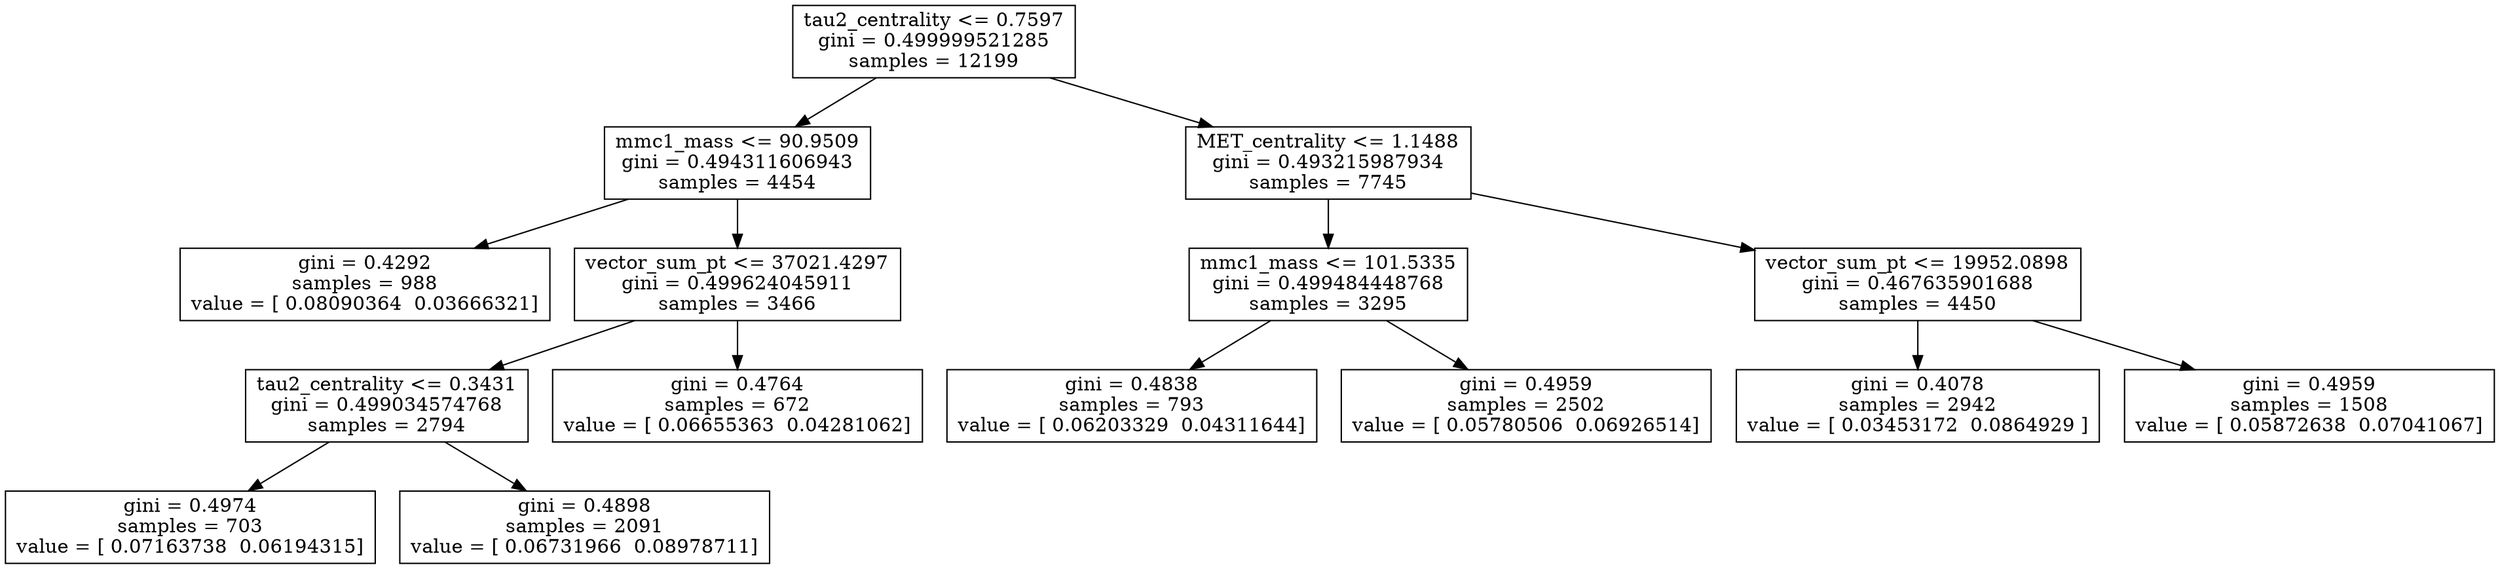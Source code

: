 digraph Tree {
0 [label="tau2_centrality <= 0.7597\ngini = 0.499999521285\nsamples = 12199", shape="box"] ;
1 [label="mmc1_mass <= 90.9509\ngini = 0.494311606943\nsamples = 4454", shape="box"] ;
0 -> 1 ;
2 [label="gini = 0.4292\nsamples = 988\nvalue = [ 0.08090364  0.03666321]", shape="box"] ;
1 -> 2 ;
3 [label="vector_sum_pt <= 37021.4297\ngini = 0.499624045911\nsamples = 3466", shape="box"] ;
1 -> 3 ;
4 [label="tau2_centrality <= 0.3431\ngini = 0.499034574768\nsamples = 2794", shape="box"] ;
3 -> 4 ;
5 [label="gini = 0.4974\nsamples = 703\nvalue = [ 0.07163738  0.06194315]", shape="box"] ;
4 -> 5 ;
6 [label="gini = 0.4898\nsamples = 2091\nvalue = [ 0.06731966  0.08978711]", shape="box"] ;
4 -> 6 ;
7 [label="gini = 0.4764\nsamples = 672\nvalue = [ 0.06655363  0.04281062]", shape="box"] ;
3 -> 7 ;
8 [label="MET_centrality <= 1.1488\ngini = 0.493215987934\nsamples = 7745", shape="box"] ;
0 -> 8 ;
9 [label="mmc1_mass <= 101.5335\ngini = 0.499484448768\nsamples = 3295", shape="box"] ;
8 -> 9 ;
10 [label="gini = 0.4838\nsamples = 793\nvalue = [ 0.06203329  0.04311644]", shape="box"] ;
9 -> 10 ;
11 [label="gini = 0.4959\nsamples = 2502\nvalue = [ 0.05780506  0.06926514]", shape="box"] ;
9 -> 11 ;
12 [label="vector_sum_pt <= 19952.0898\ngini = 0.467635901688\nsamples = 4450", shape="box"] ;
8 -> 12 ;
13 [label="gini = 0.4078\nsamples = 2942\nvalue = [ 0.03453172  0.0864929 ]", shape="box"] ;
12 -> 13 ;
14 [label="gini = 0.4959\nsamples = 1508\nvalue = [ 0.05872638  0.07041067]", shape="box"] ;
12 -> 14 ;
}